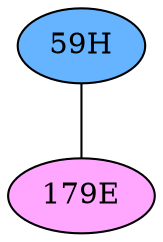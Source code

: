 // The Round Table
graph {
	"59H" [fillcolor="#66B3FF" style=radial]
	"179E" [fillcolor="#FFA6FF" style=radial]
	"59H" -- "179E" [penwidth=1]
}
